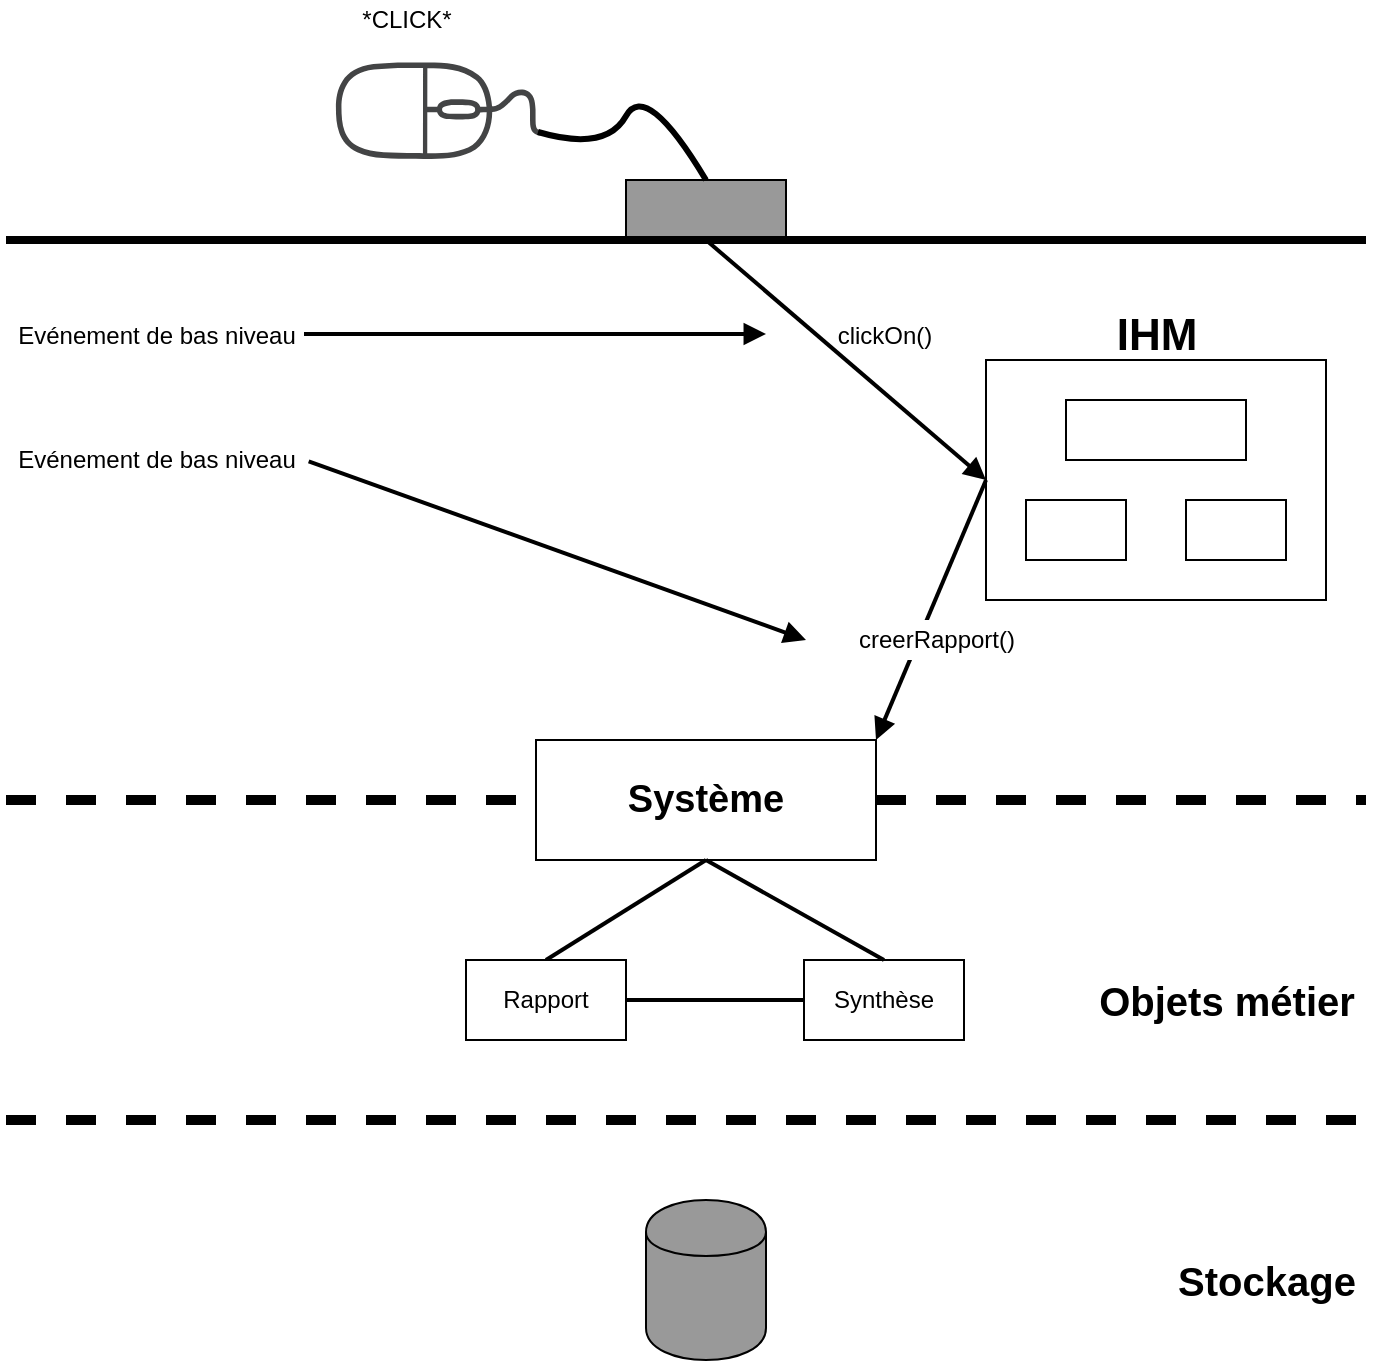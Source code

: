 <mxfile version="12.6.5" type="device"><diagram id="OkuDj_finepJ9OG7ATl4" name="Page-1"><mxGraphModel dx="1564" dy="874" grid="1" gridSize="10" guides="1" tooltips="1" connect="1" arrows="1" fold="1" page="1" pageScale="1" pageWidth="827" pageHeight="1169" math="0" shadow="0"><root><mxCell id="0"/><mxCell id="1" parent="0"/><mxCell id="-ll3PJuvNPpulK_WAkKh-4" value="" style="pointerEvents=1;shadow=0;dashed=0;html=1;strokeColor=none;fillColor=#434445;aspect=fixed;labelPosition=center;verticalLabelPosition=bottom;verticalAlign=top;align=center;outlineConnect=0;shape=mxgraph.vvd.mouse;rotation=90;" vertex="1" parent="1"><mxGeometry x="271" y="44" width="50.05" height="102.15" as="geometry"/></mxCell><mxCell id="-ll3PJuvNPpulK_WAkKh-5" value="" style="rounded=0;whiteSpace=wrap;html=1;fillColor=#999999;" vertex="1" parent="1"><mxGeometry x="390" y="130" width="80" height="30" as="geometry"/></mxCell><mxCell id="-ll3PJuvNPpulK_WAkKh-6" value="" style="curved=1;endArrow=none;html=1;entryX=0.5;entryY=0;entryDx=0;entryDy=0;endFill=0;strokeWidth=3;" edge="1" parent="1" target="-ll3PJuvNPpulK_WAkKh-5"><mxGeometry width="50" height="50" relative="1" as="geometry"><mxPoint x="346" y="106" as="sourcePoint"/><mxPoint x="290" y="180" as="targetPoint"/><Array as="points"><mxPoint x="380" y="116"/><mxPoint x="400" y="80"/></Array></mxGeometry></mxCell><mxCell id="-ll3PJuvNPpulK_WAkKh-7" value="" style="endArrow=none;html=1;strokeWidth=4;" edge="1" parent="1"><mxGeometry width="50" height="50" relative="1" as="geometry"><mxPoint x="80" y="160" as="sourcePoint"/><mxPoint x="760" y="160" as="targetPoint"/></mxGeometry></mxCell><mxCell id="-ll3PJuvNPpulK_WAkKh-8" value="*CLICK*" style="text;html=1;align=center;verticalAlign=middle;resizable=0;points=[];autosize=1;" vertex="1" parent="1"><mxGeometry x="250" y="40" width="60" height="20" as="geometry"/></mxCell><mxCell id="-ll3PJuvNPpulK_WAkKh-9" value="" style="rounded=0;whiteSpace=wrap;html=1;fillColor=#FFFFFF;" vertex="1" parent="1"><mxGeometry x="570" y="220" width="170" height="120" as="geometry"/></mxCell><mxCell id="-ll3PJuvNPpulK_WAkKh-10" value="&lt;b&gt;&lt;font style=&quot;font-size: 22px&quot;&gt;IHM&lt;/font&gt;&lt;/b&gt;" style="text;html=1;align=center;verticalAlign=middle;resizable=0;points=[];autosize=1;" vertex="1" parent="1"><mxGeometry x="625" y="198" width="60" height="20" as="geometry"/></mxCell><mxCell id="-ll3PJuvNPpulK_WAkKh-11" value="" style="rounded=0;whiteSpace=wrap;html=1;fillColor=#FFFFFF;" vertex="1" parent="1"><mxGeometry x="610" y="240" width="90" height="30" as="geometry"/></mxCell><mxCell id="-ll3PJuvNPpulK_WAkKh-12" value="" style="rounded=0;whiteSpace=wrap;html=1;fillColor=#FFFFFF;" vertex="1" parent="1"><mxGeometry x="590" y="290" width="50" height="30" as="geometry"/></mxCell><mxCell id="-ll3PJuvNPpulK_WAkKh-13" value="" style="rounded=0;whiteSpace=wrap;html=1;fillColor=#FFFFFF;" vertex="1" parent="1"><mxGeometry x="670" y="290" width="50" height="30" as="geometry"/></mxCell><mxCell id="-ll3PJuvNPpulK_WAkKh-14" value="" style="endArrow=block;html=1;strokeWidth=2;entryX=0;entryY=0.5;entryDx=0;entryDy=0;endFill=1;" edge="1" parent="1" target="-ll3PJuvNPpulK_WAkKh-9"><mxGeometry width="50" height="50" relative="1" as="geometry"><mxPoint x="430" y="160" as="sourcePoint"/><mxPoint x="130" y="360" as="targetPoint"/></mxGeometry></mxCell><mxCell id="-ll3PJuvNPpulK_WAkKh-15" value="clickOn()" style="text;html=1;align=center;verticalAlign=middle;resizable=0;points=[];autosize=1;" vertex="1" parent="1"><mxGeometry x="489" y="198" width="60" height="20" as="geometry"/></mxCell><mxCell id="-ll3PJuvNPpulK_WAkKh-17" value="" style="endArrow=none;dashed=1;html=1;strokeWidth=5;" edge="1" parent="1" source="-ll3PJuvNPpulK_WAkKh-16"><mxGeometry width="50" height="50" relative="1" as="geometry"><mxPoint x="80" y="440" as="sourcePoint"/><mxPoint x="760" y="440" as="targetPoint"/></mxGeometry></mxCell><mxCell id="-ll3PJuvNPpulK_WAkKh-16" value="&lt;b&gt;&lt;font style=&quot;font-size: 19px&quot;&gt;Système&lt;/font&gt;&lt;/b&gt;" style="rounded=0;whiteSpace=wrap;html=1;fillColor=#FFFFFF;" vertex="1" parent="1"><mxGeometry x="345" y="410" width="170" height="60" as="geometry"/></mxCell><mxCell id="-ll3PJuvNPpulK_WAkKh-18" value="" style="endArrow=none;dashed=1;html=1;strokeWidth=5;" edge="1" parent="1" target="-ll3PJuvNPpulK_WAkKh-16"><mxGeometry width="50" height="50" relative="1" as="geometry"><mxPoint x="80" y="440" as="sourcePoint"/><mxPoint x="760" y="440" as="targetPoint"/></mxGeometry></mxCell><mxCell id="-ll3PJuvNPpulK_WAkKh-19" value="" style="endArrow=block;html=1;strokeWidth=2;entryX=1;entryY=0;entryDx=0;entryDy=0;endFill=1;exitX=0;exitY=0.5;exitDx=0;exitDy=0;" edge="1" parent="1" source="-ll3PJuvNPpulK_WAkKh-9" target="-ll3PJuvNPpulK_WAkKh-16"><mxGeometry width="50" height="50" relative="1" as="geometry"><mxPoint x="560" y="320" as="sourcePoint"/><mxPoint x="580" y="290" as="targetPoint"/></mxGeometry></mxCell><mxCell id="-ll3PJuvNPpulK_WAkKh-20" value="creerRapport()" style="text;html=1;align=center;verticalAlign=middle;resizable=0;points=[];autosize=1;fillColor=#ffffff;" vertex="1" parent="1"><mxGeometry x="500" y="350" width="90" height="20" as="geometry"/></mxCell><mxCell id="-ll3PJuvNPpulK_WAkKh-22" value="" style="endArrow=none;html=1;strokeWidth=2;entryX=0.5;entryY=1;entryDx=0;entryDy=0;exitX=0.5;exitY=0;exitDx=0;exitDy=0;" edge="1" parent="1" source="-ll3PJuvNPpulK_WAkKh-23" target="-ll3PJuvNPpulK_WAkKh-16"><mxGeometry width="50" height="50" relative="1" as="geometry"><mxPoint x="430" y="520" as="sourcePoint"/><mxPoint x="130" y="490" as="targetPoint"/></mxGeometry></mxCell><mxCell id="-ll3PJuvNPpulK_WAkKh-23" value="Rapport" style="rounded=0;whiteSpace=wrap;html=1;fillColor=#ffffff;" vertex="1" parent="1"><mxGeometry x="310" y="520" width="80" height="40" as="geometry"/></mxCell><mxCell id="-ll3PJuvNPpulK_WAkKh-24" value="Synthèse" style="rounded=0;whiteSpace=wrap;html=1;fillColor=#ffffff;" vertex="1" parent="1"><mxGeometry x="479" y="520" width="80" height="40" as="geometry"/></mxCell><mxCell id="-ll3PJuvNPpulK_WAkKh-25" value="" style="endArrow=none;html=1;strokeWidth=2;entryX=0.5;entryY=1;entryDx=0;entryDy=0;exitX=0.5;exitY=0;exitDx=0;exitDy=0;" edge="1" parent="1" source="-ll3PJuvNPpulK_WAkKh-24" target="-ll3PJuvNPpulK_WAkKh-16"><mxGeometry width="50" height="50" relative="1" as="geometry"><mxPoint x="360" y="530" as="sourcePoint"/><mxPoint x="440" y="480" as="targetPoint"/></mxGeometry></mxCell><mxCell id="-ll3PJuvNPpulK_WAkKh-26" value="" style="endArrow=none;dashed=1;html=1;strokeWidth=5;" edge="1" parent="1"><mxGeometry width="50" height="50" relative="1" as="geometry"><mxPoint x="80" y="600" as="sourcePoint"/><mxPoint x="760" y="600" as="targetPoint"/></mxGeometry></mxCell><mxCell id="-ll3PJuvNPpulK_WAkKh-27" value="" style="shape=cylinder;whiteSpace=wrap;html=1;boundedLbl=1;backgroundOutline=1;fillColor=#999999;" vertex="1" parent="1"><mxGeometry x="400" y="640" width="60" height="80" as="geometry"/></mxCell><mxCell id="-ll3PJuvNPpulK_WAkKh-28" value="&lt;b&gt;&lt;font style=&quot;font-size: 20px&quot;&gt;Stockage&lt;/font&gt;&lt;/b&gt;" style="text;html=1;align=center;verticalAlign=middle;resizable=0;points=[];autosize=1;" vertex="1" parent="1"><mxGeometry x="660" y="670" width="100" height="20" as="geometry"/></mxCell><mxCell id="-ll3PJuvNPpulK_WAkKh-29" value="&lt;b&gt;&lt;font style=&quot;font-size: 20px&quot;&gt;Objets métier&lt;/font&gt;&lt;/b&gt;" style="text;html=1;align=center;verticalAlign=middle;resizable=0;points=[];autosize=1;" vertex="1" parent="1"><mxGeometry x="620" y="530" width="140" height="20" as="geometry"/></mxCell><mxCell id="-ll3PJuvNPpulK_WAkKh-30" value="Evénement de bas niveau" style="text;html=1;align=center;verticalAlign=middle;resizable=0;points=[];autosize=1;" vertex="1" parent="1"><mxGeometry x="80" y="198" width="150" height="20" as="geometry"/></mxCell><mxCell id="-ll3PJuvNPpulK_WAkKh-31" value="Evénement de bas niveau" style="text;html=1;align=center;verticalAlign=middle;resizable=0;points=[];autosize=1;" vertex="1" parent="1"><mxGeometry x="80" y="260" width="150" height="20" as="geometry"/></mxCell><mxCell id="-ll3PJuvNPpulK_WAkKh-32" value="" style="endArrow=block;html=1;strokeWidth=2;endFill=1;" edge="1" parent="1"><mxGeometry width="50" height="50" relative="1" as="geometry"><mxPoint x="229" y="207" as="sourcePoint"/><mxPoint x="460" y="207" as="targetPoint"/><Array as="points"/></mxGeometry></mxCell><mxCell id="-ll3PJuvNPpulK_WAkKh-35" value="" style="endArrow=block;html=1;strokeWidth=2;endFill=1;exitX=1.009;exitY=0.533;exitDx=0;exitDy=0;exitPerimeter=0;" edge="1" parent="1" source="-ll3PJuvNPpulK_WAkKh-31"><mxGeometry width="50" height="50" relative="1" as="geometry"><mxPoint x="250" y="269.5" as="sourcePoint"/><mxPoint x="480" y="360" as="targetPoint"/><Array as="points"/></mxGeometry></mxCell><mxCell id="-ll3PJuvNPpulK_WAkKh-38" value="" style="endArrow=none;html=1;strokeWidth=2;entryX=1;entryY=0.5;entryDx=0;entryDy=0;exitX=0;exitY=0.5;exitDx=0;exitDy=0;" edge="1" parent="1" source="-ll3PJuvNPpulK_WAkKh-24" target="-ll3PJuvNPpulK_WAkKh-23"><mxGeometry width="50" height="50" relative="1" as="geometry"><mxPoint x="529.0" y="530" as="sourcePoint"/><mxPoint x="440" y="480" as="targetPoint"/></mxGeometry></mxCell></root></mxGraphModel></diagram></mxfile>